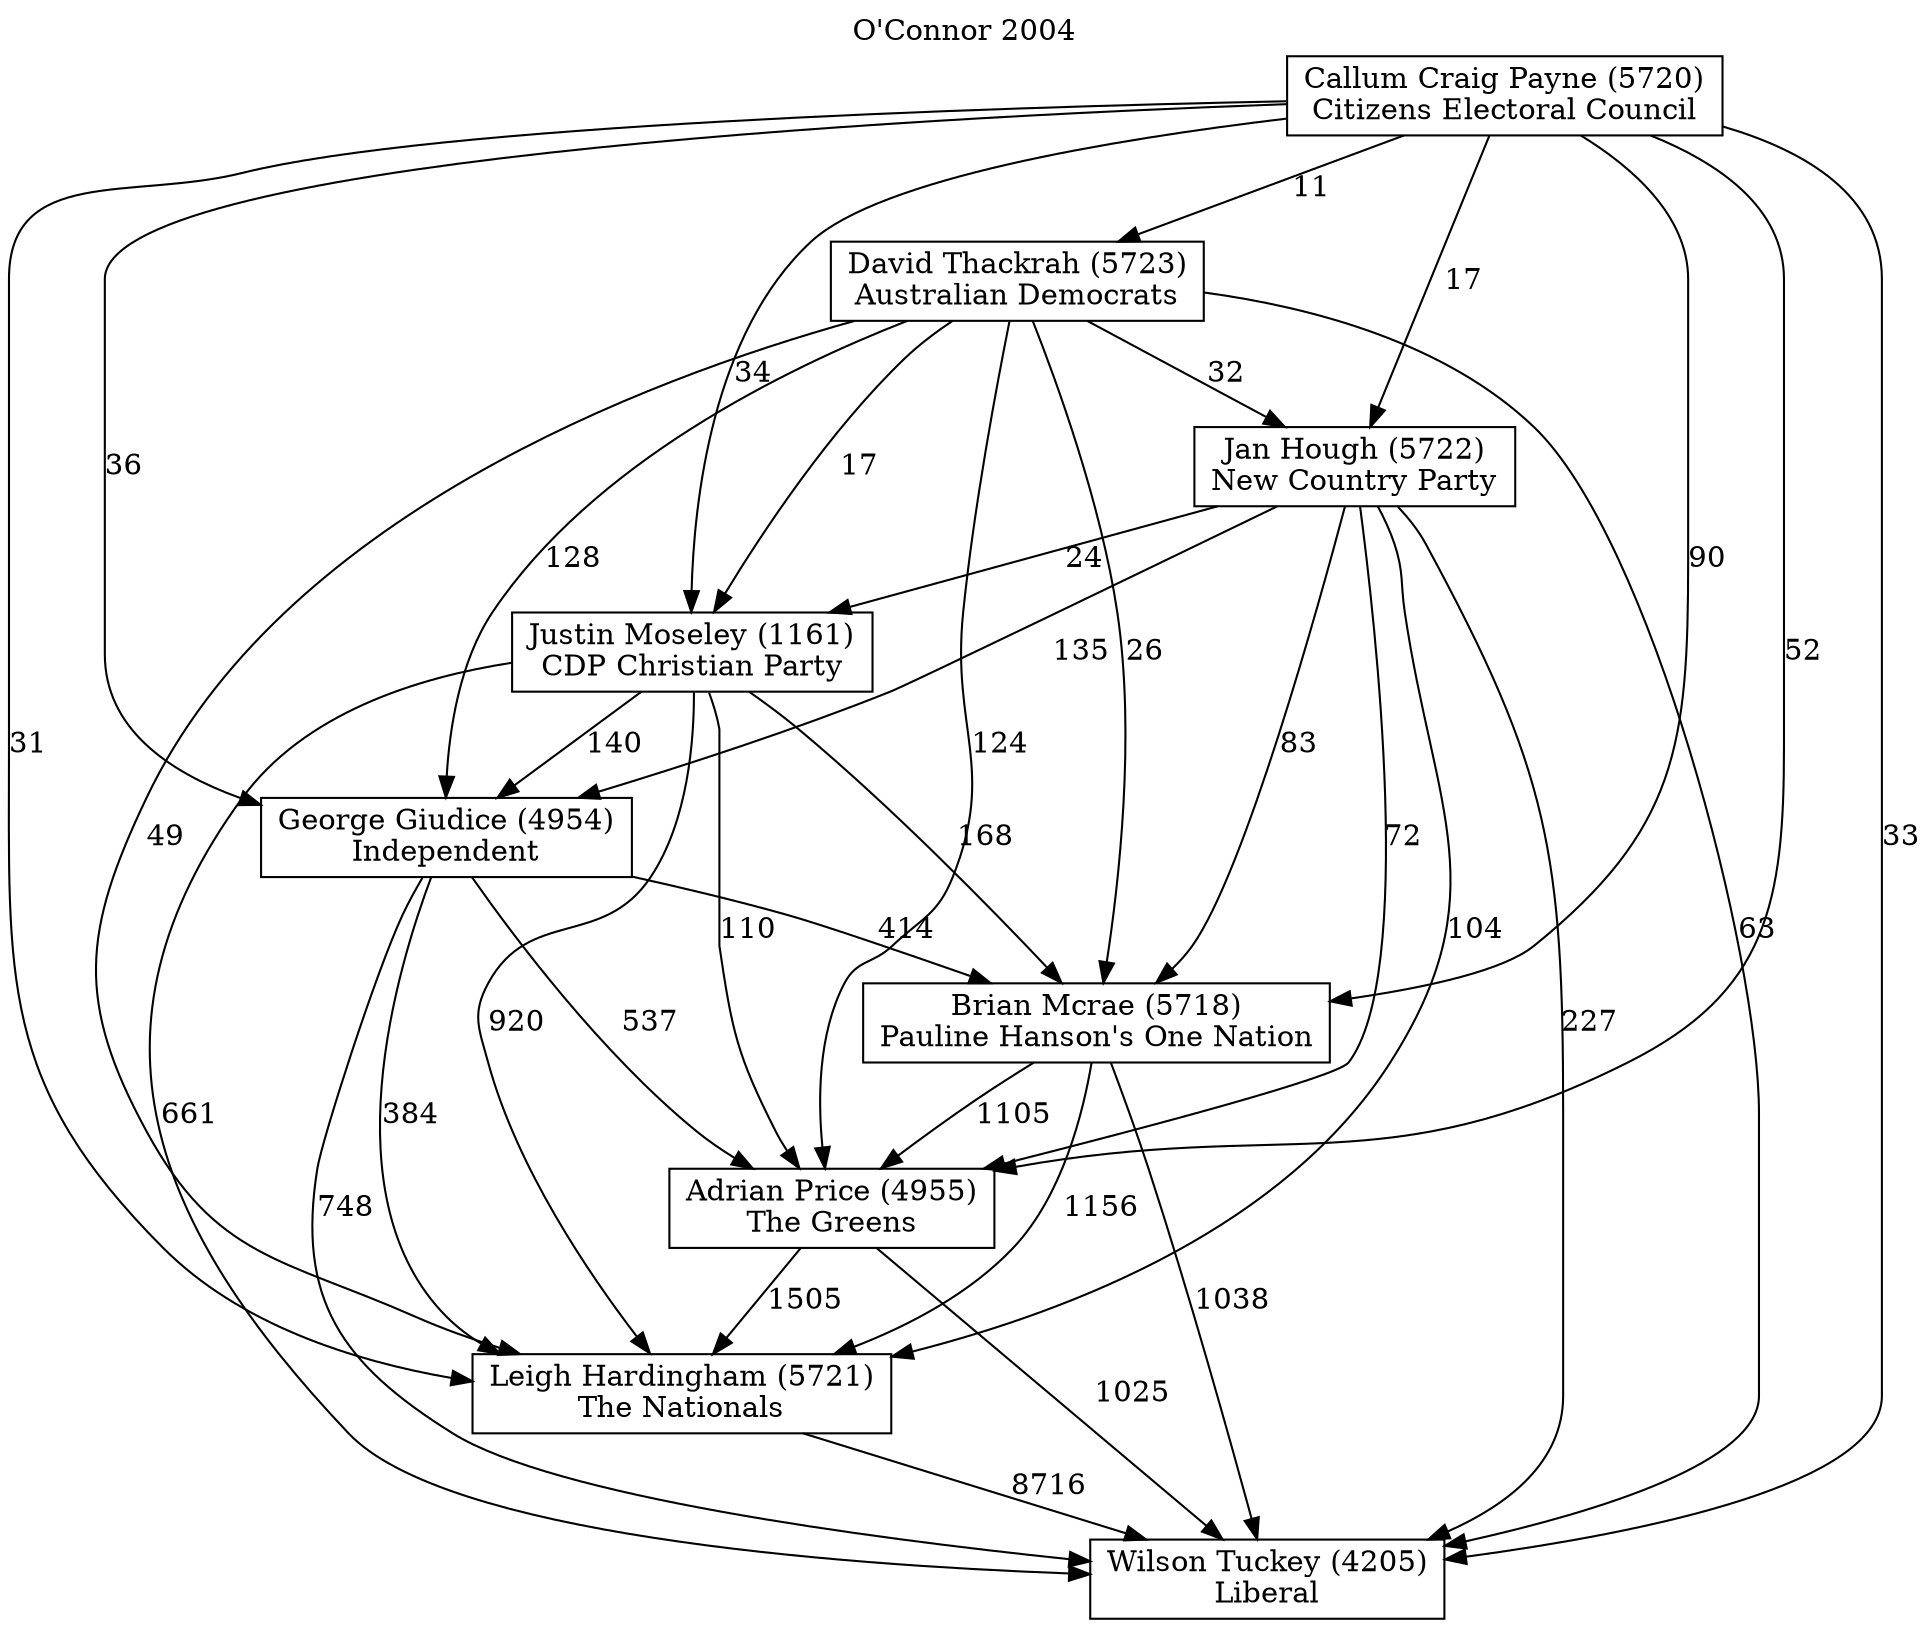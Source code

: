 // House preference flow
digraph "Wilson Tuckey (4205)_O'Connor_2004" {
	graph [label="O'Connor 2004" labelloc=t mclimit=2]
	node [shape=box]
	"Wilson Tuckey (4205)" [label="Wilson Tuckey (4205)
Liberal"]
	"Leigh Hardingham (5721)" [label="Leigh Hardingham (5721)
The Nationals"]
	"Adrian Price (4955)" [label="Adrian Price (4955)
The Greens"]
	"Brian Mcrae (5718)" [label="Brian Mcrae (5718)
Pauline Hanson's One Nation"]
	"George Giudice (4954)" [label="George Giudice (4954)
Independent"]
	"Justin Moseley (1161)" [label="Justin Moseley (1161)
CDP Christian Party"]
	"Jan Hough (5722)" [label="Jan Hough (5722)
New Country Party"]
	"David Thackrah (5723)" [label="David Thackrah (5723)
Australian Democrats"]
	"Callum Craig Payne (5720)" [label="Callum Craig Payne (5720)
Citizens Electoral Council"]
	"Leigh Hardingham (5721)" -> "Wilson Tuckey (4205)" [label=8716]
	"Adrian Price (4955)" -> "Leigh Hardingham (5721)" [label=1505]
	"Brian Mcrae (5718)" -> "Adrian Price (4955)" [label=1105]
	"George Giudice (4954)" -> "Brian Mcrae (5718)" [label=414]
	"Justin Moseley (1161)" -> "George Giudice (4954)" [label=140]
	"Jan Hough (5722)" -> "Justin Moseley (1161)" [label=24]
	"David Thackrah (5723)" -> "Jan Hough (5722)" [label=32]
	"Callum Craig Payne (5720)" -> "David Thackrah (5723)" [label=11]
	"Adrian Price (4955)" -> "Wilson Tuckey (4205)" [label=1025]
	"Brian Mcrae (5718)" -> "Wilson Tuckey (4205)" [label=1038]
	"George Giudice (4954)" -> "Wilson Tuckey (4205)" [label=748]
	"Justin Moseley (1161)" -> "Wilson Tuckey (4205)" [label=661]
	"Jan Hough (5722)" -> "Wilson Tuckey (4205)" [label=227]
	"David Thackrah (5723)" -> "Wilson Tuckey (4205)" [label=63]
	"Callum Craig Payne (5720)" -> "Wilson Tuckey (4205)" [label=33]
	"Callum Craig Payne (5720)" -> "Jan Hough (5722)" [label=17]
	"David Thackrah (5723)" -> "Justin Moseley (1161)" [label=17]
	"Callum Craig Payne (5720)" -> "Justin Moseley (1161)" [label=34]
	"Jan Hough (5722)" -> "George Giudice (4954)" [label=135]
	"David Thackrah (5723)" -> "George Giudice (4954)" [label=128]
	"Callum Craig Payne (5720)" -> "George Giudice (4954)" [label=36]
	"Justin Moseley (1161)" -> "Brian Mcrae (5718)" [label=168]
	"Jan Hough (5722)" -> "Brian Mcrae (5718)" [label=83]
	"David Thackrah (5723)" -> "Brian Mcrae (5718)" [label=26]
	"Callum Craig Payne (5720)" -> "Brian Mcrae (5718)" [label=90]
	"George Giudice (4954)" -> "Adrian Price (4955)" [label=537]
	"Justin Moseley (1161)" -> "Adrian Price (4955)" [label=110]
	"Jan Hough (5722)" -> "Adrian Price (4955)" [label=72]
	"David Thackrah (5723)" -> "Adrian Price (4955)" [label=124]
	"Callum Craig Payne (5720)" -> "Adrian Price (4955)" [label=52]
	"Brian Mcrae (5718)" -> "Leigh Hardingham (5721)" [label=1156]
	"George Giudice (4954)" -> "Leigh Hardingham (5721)" [label=384]
	"Justin Moseley (1161)" -> "Leigh Hardingham (5721)" [label=920]
	"Jan Hough (5722)" -> "Leigh Hardingham (5721)" [label=104]
	"David Thackrah (5723)" -> "Leigh Hardingham (5721)" [label=49]
	"Callum Craig Payne (5720)" -> "Leigh Hardingham (5721)" [label=31]
}
